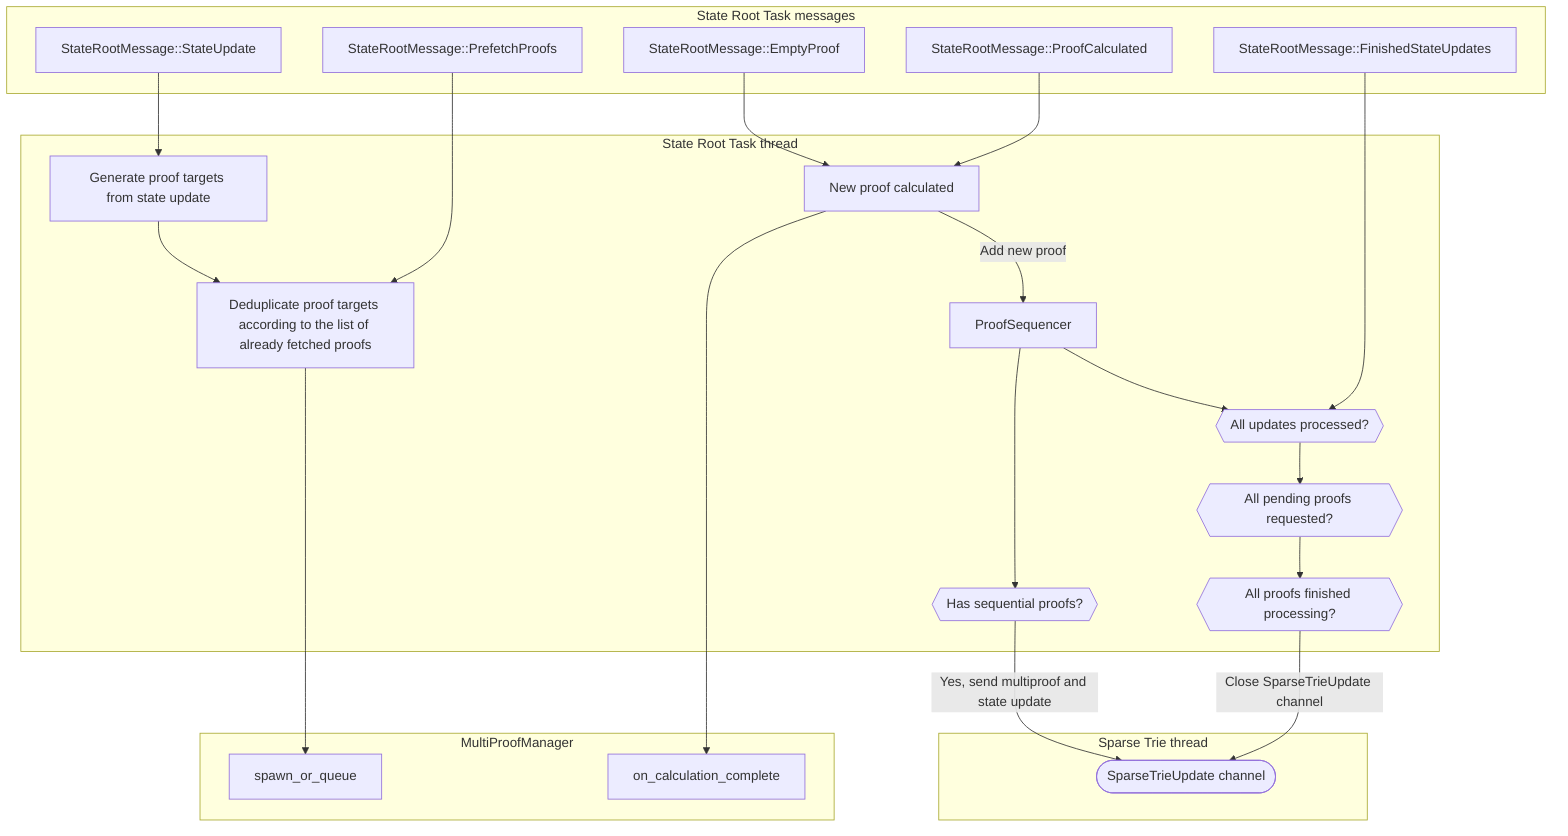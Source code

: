 flowchart TD
    subgraph StateRootTaskMessages[State Root Task messages]
        StateRootMessage::StateUpdate
        StateRootMessage::PrefetchProofs
        StateRootMessage::EmptyProof
        StateRootMessage::ProofCalculated
        StateRootMessage::FinishedStateUpdates
    end

    subgraph StateRootTask[State Root Task thread]
        DeduplicateProofTargets[Deduplicate proof targets according to the list of already fetched proofs]
        GenerateProofTargets[Generate proof targets from state update]
            --> DeduplicateProofTargets

        NewProof[New proof calculated]
            -->|Add new proof| ProofSequencer
            --> EndCondition1
        ProofSequencer --> ProofSequencerCondition{{Has sequential proofs?}}

        EndCondition1{{All updates processed?}}
            --> EndCondition2{{All pending proofs requested?}}
            --> EndCondition3{{All proofs finished processing?}}
    end

    subgraph SparseTrieTask[Sparse Trie thread]
        SparseTrieUpdate([SparseTrieUpdate channel])
    end

    subgraph MultiProofManager[MultiProofManager]
        MultiProofCompletion[on_calculation_complete]
        MultiProofSpawn[spawn_or_queue]
    end

    StateRootMessage::PrefetchProofs --> DeduplicateProofTargets
    StateRootMessage::StateUpdate --> GenerateProofTargets

    DeduplicateProofTargets -----> MultiProofSpawn

    StateRootMessage::EmptyProof --> NewProof
    StateRootMessage::ProofCalculated --> NewProof
    NewProof ---> MultiProofCompletion
    ProofSequencerCondition -->|Yes, send multiproof and state update| SparseTrieUpdate
    StateRootMessage::FinishedStateUpdates --> EndCondition1
    EndCondition3 -->|Close SparseTrieUpdate channel| SparseTrieUpdate